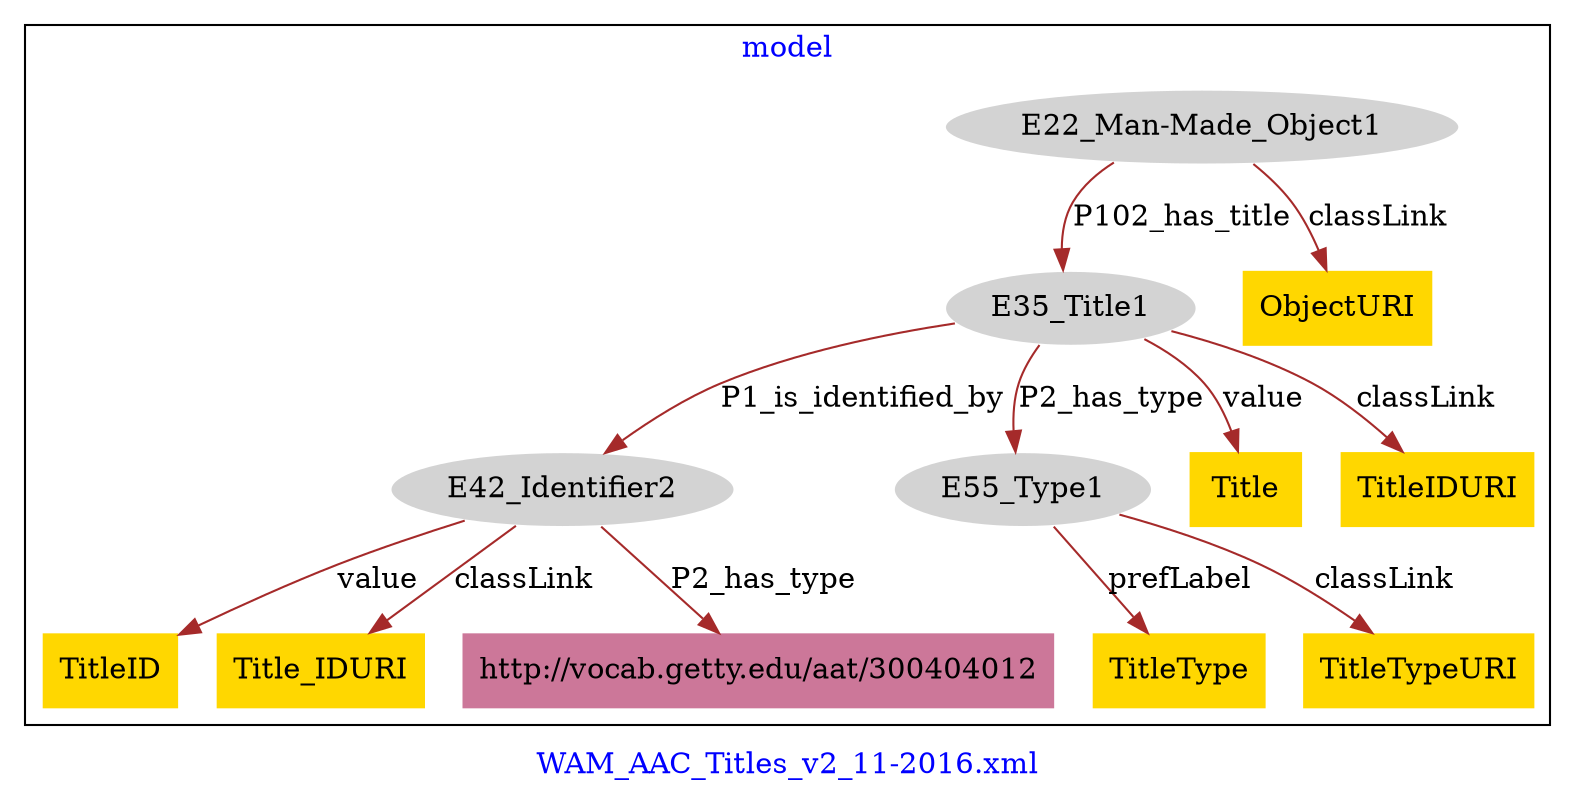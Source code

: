 digraph n0 {
fontcolor="blue"
remincross="true"
label="WAM_AAC_Titles_v2_11-2016.xml"
subgraph cluster {
label="model"
n2[style="filled",color="white",fillcolor="lightgray",label="E22_Man-Made_Object1"];
n3[style="filled",color="white",fillcolor="lightgray",label="E35_Title1"];
n4[style="filled",color="white",fillcolor="lightgray",label="E42_Identifier2"];
n5[style="filled",color="white",fillcolor="lightgray",label="E55_Type1"];
n6[shape="plaintext",style="filled",fillcolor="gold",label="TitleType"];
n7[shape="plaintext",style="filled",fillcolor="gold",label="TitleID"];
n8[shape="plaintext",style="filled",fillcolor="gold",label="ObjectURI"];
n9[shape="plaintext",style="filled",fillcolor="gold",label="Title_IDURI"];
n10[shape="plaintext",style="filled",fillcolor="gold",label="Title"];
n11[shape="plaintext",style="filled",fillcolor="gold",label="TitleIDURI"];
n12[shape="plaintext",style="filled",fillcolor="gold",label="TitleTypeURI"];
n13[shape="plaintext",style="filled",fillcolor="#CC7799",label="http://vocab.getty.edu/aat/300404012"];
}
n2 -> n3[color="brown",fontcolor="black",label="P102_has_title"]
n3 -> n4[color="brown",fontcolor="black",label="P1_is_identified_by"]
n3 -> n5[color="brown",fontcolor="black",label="P2_has_type"]
n5 -> n6[color="brown",fontcolor="black",label="prefLabel"]
n4 -> n7[color="brown",fontcolor="black",label="value"]
n2 -> n8[color="brown",fontcolor="black",label="classLink"]
n4 -> n9[color="brown",fontcolor="black",label="classLink"]
n3 -> n10[color="brown",fontcolor="black",label="value"]
n3 -> n11[color="brown",fontcolor="black",label="classLink"]
n5 -> n12[color="brown",fontcolor="black",label="classLink"]
n4 -> n13[color="brown",fontcolor="black",label="P2_has_type"]
}
